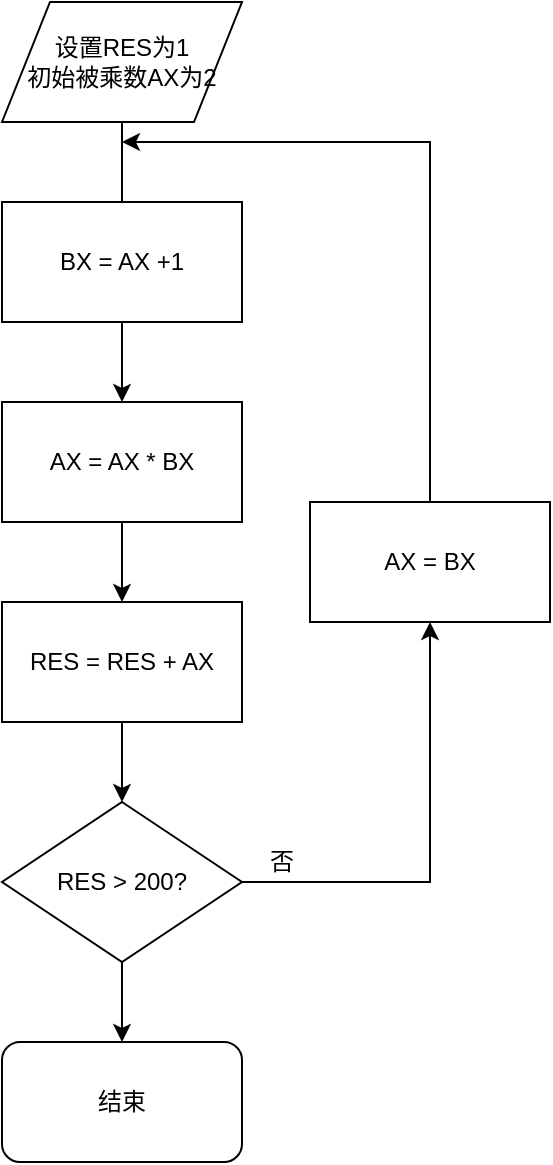 <mxfile version="13.3.9" type="device"><diagram id="FxzK1seaHgYb90_yYn7i" name="第 1 页"><mxGraphModel dx="509" dy="591" grid="1" gridSize="10" guides="1" tooltips="1" connect="1" arrows="1" fold="1" page="1" pageScale="1" pageWidth="827" pageHeight="1169" math="0" shadow="0"><root><mxCell id="0"/><mxCell id="1" parent="0"/><mxCell id="gRgroqcFIv37CXsZr83a-3" value="" style="edgeStyle=orthogonalEdgeStyle;rounded=0;orthogonalLoop=1;jettySize=auto;html=1;entryX=0.5;entryY=0;entryDx=0;entryDy=0;" edge="1" parent="1" source="gRgroqcFIv37CXsZr83a-1" target="gRgroqcFIv37CXsZr83a-4"><mxGeometry relative="1" as="geometry"><mxPoint x="260" y="180" as="targetPoint"/><Array as="points"><mxPoint x="260" y="190"/></Array></mxGeometry></mxCell><mxCell id="gRgroqcFIv37CXsZr83a-1" value="设置RES为1&lt;br&gt;初始被乘数AX为2" style="shape=parallelogram;perimeter=parallelogramPerimeter;whiteSpace=wrap;html=1;" vertex="1" parent="1"><mxGeometry x="200" y="80" width="120" height="60" as="geometry"/></mxCell><mxCell id="gRgroqcFIv37CXsZr83a-6" value="" style="edgeStyle=orthogonalEdgeStyle;rounded=0;orthogonalLoop=1;jettySize=auto;html=1;" edge="1" parent="1" source="gRgroqcFIv37CXsZr83a-4" target="gRgroqcFIv37CXsZr83a-5"><mxGeometry relative="1" as="geometry"/></mxCell><mxCell id="gRgroqcFIv37CXsZr83a-4" value="BX = AX +1" style="rounded=0;whiteSpace=wrap;html=1;" vertex="1" parent="1"><mxGeometry x="200" y="180" width="120" height="60" as="geometry"/></mxCell><mxCell id="gRgroqcFIv37CXsZr83a-8" value="" style="edgeStyle=orthogonalEdgeStyle;rounded=0;orthogonalLoop=1;jettySize=auto;html=1;" edge="1" parent="1" source="gRgroqcFIv37CXsZr83a-5" target="gRgroqcFIv37CXsZr83a-7"><mxGeometry relative="1" as="geometry"/></mxCell><mxCell id="gRgroqcFIv37CXsZr83a-5" value="AX = AX * BX" style="rounded=0;whiteSpace=wrap;html=1;" vertex="1" parent="1"><mxGeometry x="200" y="280" width="120" height="60" as="geometry"/></mxCell><mxCell id="gRgroqcFIv37CXsZr83a-10" value="" style="edgeStyle=orthogonalEdgeStyle;rounded=0;orthogonalLoop=1;jettySize=auto;html=1;entryX=0.5;entryY=0;entryDx=0;entryDy=0;" edge="1" parent="1" source="gRgroqcFIv37CXsZr83a-7" target="gRgroqcFIv37CXsZr83a-11"><mxGeometry relative="1" as="geometry"><mxPoint x="260" y="490" as="targetPoint"/></mxGeometry></mxCell><mxCell id="gRgroqcFIv37CXsZr83a-7" value="RES = RES + AX" style="rounded=0;whiteSpace=wrap;html=1;" vertex="1" parent="1"><mxGeometry x="200" y="380" width="120" height="60" as="geometry"/></mxCell><mxCell id="gRgroqcFIv37CXsZr83a-13" value="" style="edgeStyle=orthogonalEdgeStyle;rounded=0;orthogonalLoop=1;jettySize=auto;html=1;entryX=0.5;entryY=1;entryDx=0;entryDy=0;" edge="1" parent="1" source="gRgroqcFIv37CXsZr83a-11" target="gRgroqcFIv37CXsZr83a-17"><mxGeometry relative="1" as="geometry"><mxPoint x="400" y="400" as="targetPoint"/></mxGeometry></mxCell><mxCell id="gRgroqcFIv37CXsZr83a-15" value="" style="edgeStyle=orthogonalEdgeStyle;rounded=0;orthogonalLoop=1;jettySize=auto;html=1;entryX=0.5;entryY=0;entryDx=0;entryDy=0;" edge="1" parent="1" source="gRgroqcFIv37CXsZr83a-11" target="gRgroqcFIv37CXsZr83a-22"><mxGeometry relative="1" as="geometry"><mxPoint x="260" y="600" as="targetPoint"/></mxGeometry></mxCell><mxCell id="gRgroqcFIv37CXsZr83a-11" value="RES &amp;gt; 200?" style="rhombus;whiteSpace=wrap;html=1;" vertex="1" parent="1"><mxGeometry x="200" y="480" width="120" height="80" as="geometry"/></mxCell><mxCell id="gRgroqcFIv37CXsZr83a-16" value="否" style="text;html=1;strokeColor=none;fillColor=none;align=center;verticalAlign=middle;whiteSpace=wrap;rounded=0;" vertex="1" parent="1"><mxGeometry x="320" y="500" width="40" height="20" as="geometry"/></mxCell><mxCell id="gRgroqcFIv37CXsZr83a-19" value="" style="edgeStyle=orthogonalEdgeStyle;rounded=0;orthogonalLoop=1;jettySize=auto;html=1;" edge="1" parent="1" source="gRgroqcFIv37CXsZr83a-17"><mxGeometry relative="1" as="geometry"><mxPoint x="260" y="150" as="targetPoint"/><Array as="points"><mxPoint x="414" y="150"/></Array></mxGeometry></mxCell><mxCell id="gRgroqcFIv37CXsZr83a-17" value="AX = BX" style="rounded=0;whiteSpace=wrap;html=1;" vertex="1" parent="1"><mxGeometry x="354" y="330" width="120" height="60" as="geometry"/></mxCell><mxCell id="gRgroqcFIv37CXsZr83a-22" value="结束" style="rounded=1;whiteSpace=wrap;html=1;" vertex="1" parent="1"><mxGeometry x="200" y="600" width="120" height="60" as="geometry"/></mxCell></root></mxGraphModel></diagram></mxfile>